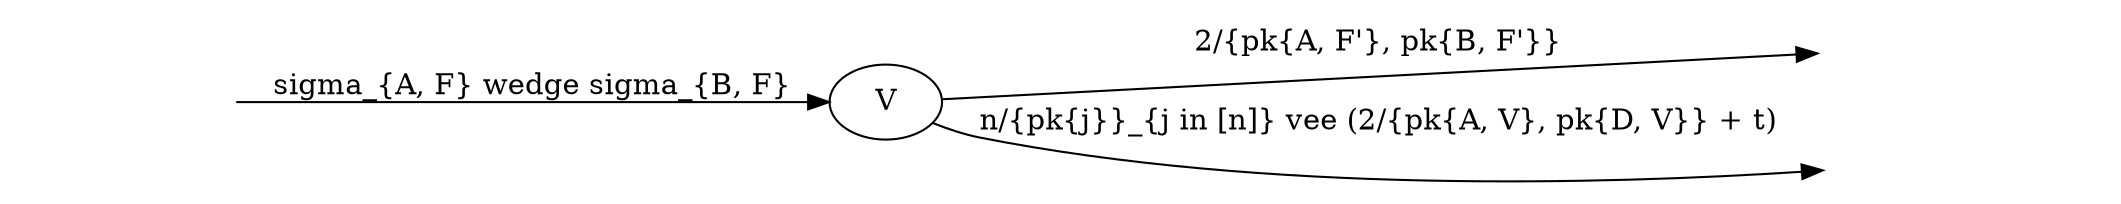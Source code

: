 digraph G {
  virtual_in [style=invisible]
  virtual [label="V"]
  virtual_out_1 [style=invisible]
  virtual_out_2 [style=invisible]

  virtual_in -> virtual [label="\sigma_{A, F} \wedge \sigma_{B, F}"]
  virtual -> virtual_out_1 [label="2/\{\pk{A, F'}, \pk{B, F'}\}"]
  virtual -> virtual_out_2 [label="n/\{\pk{j}\}_{j \in [n]} \vee (2/\{\pk{A, V}, \pk{D, V}\} + t)"]

  rankdir=LR
}
